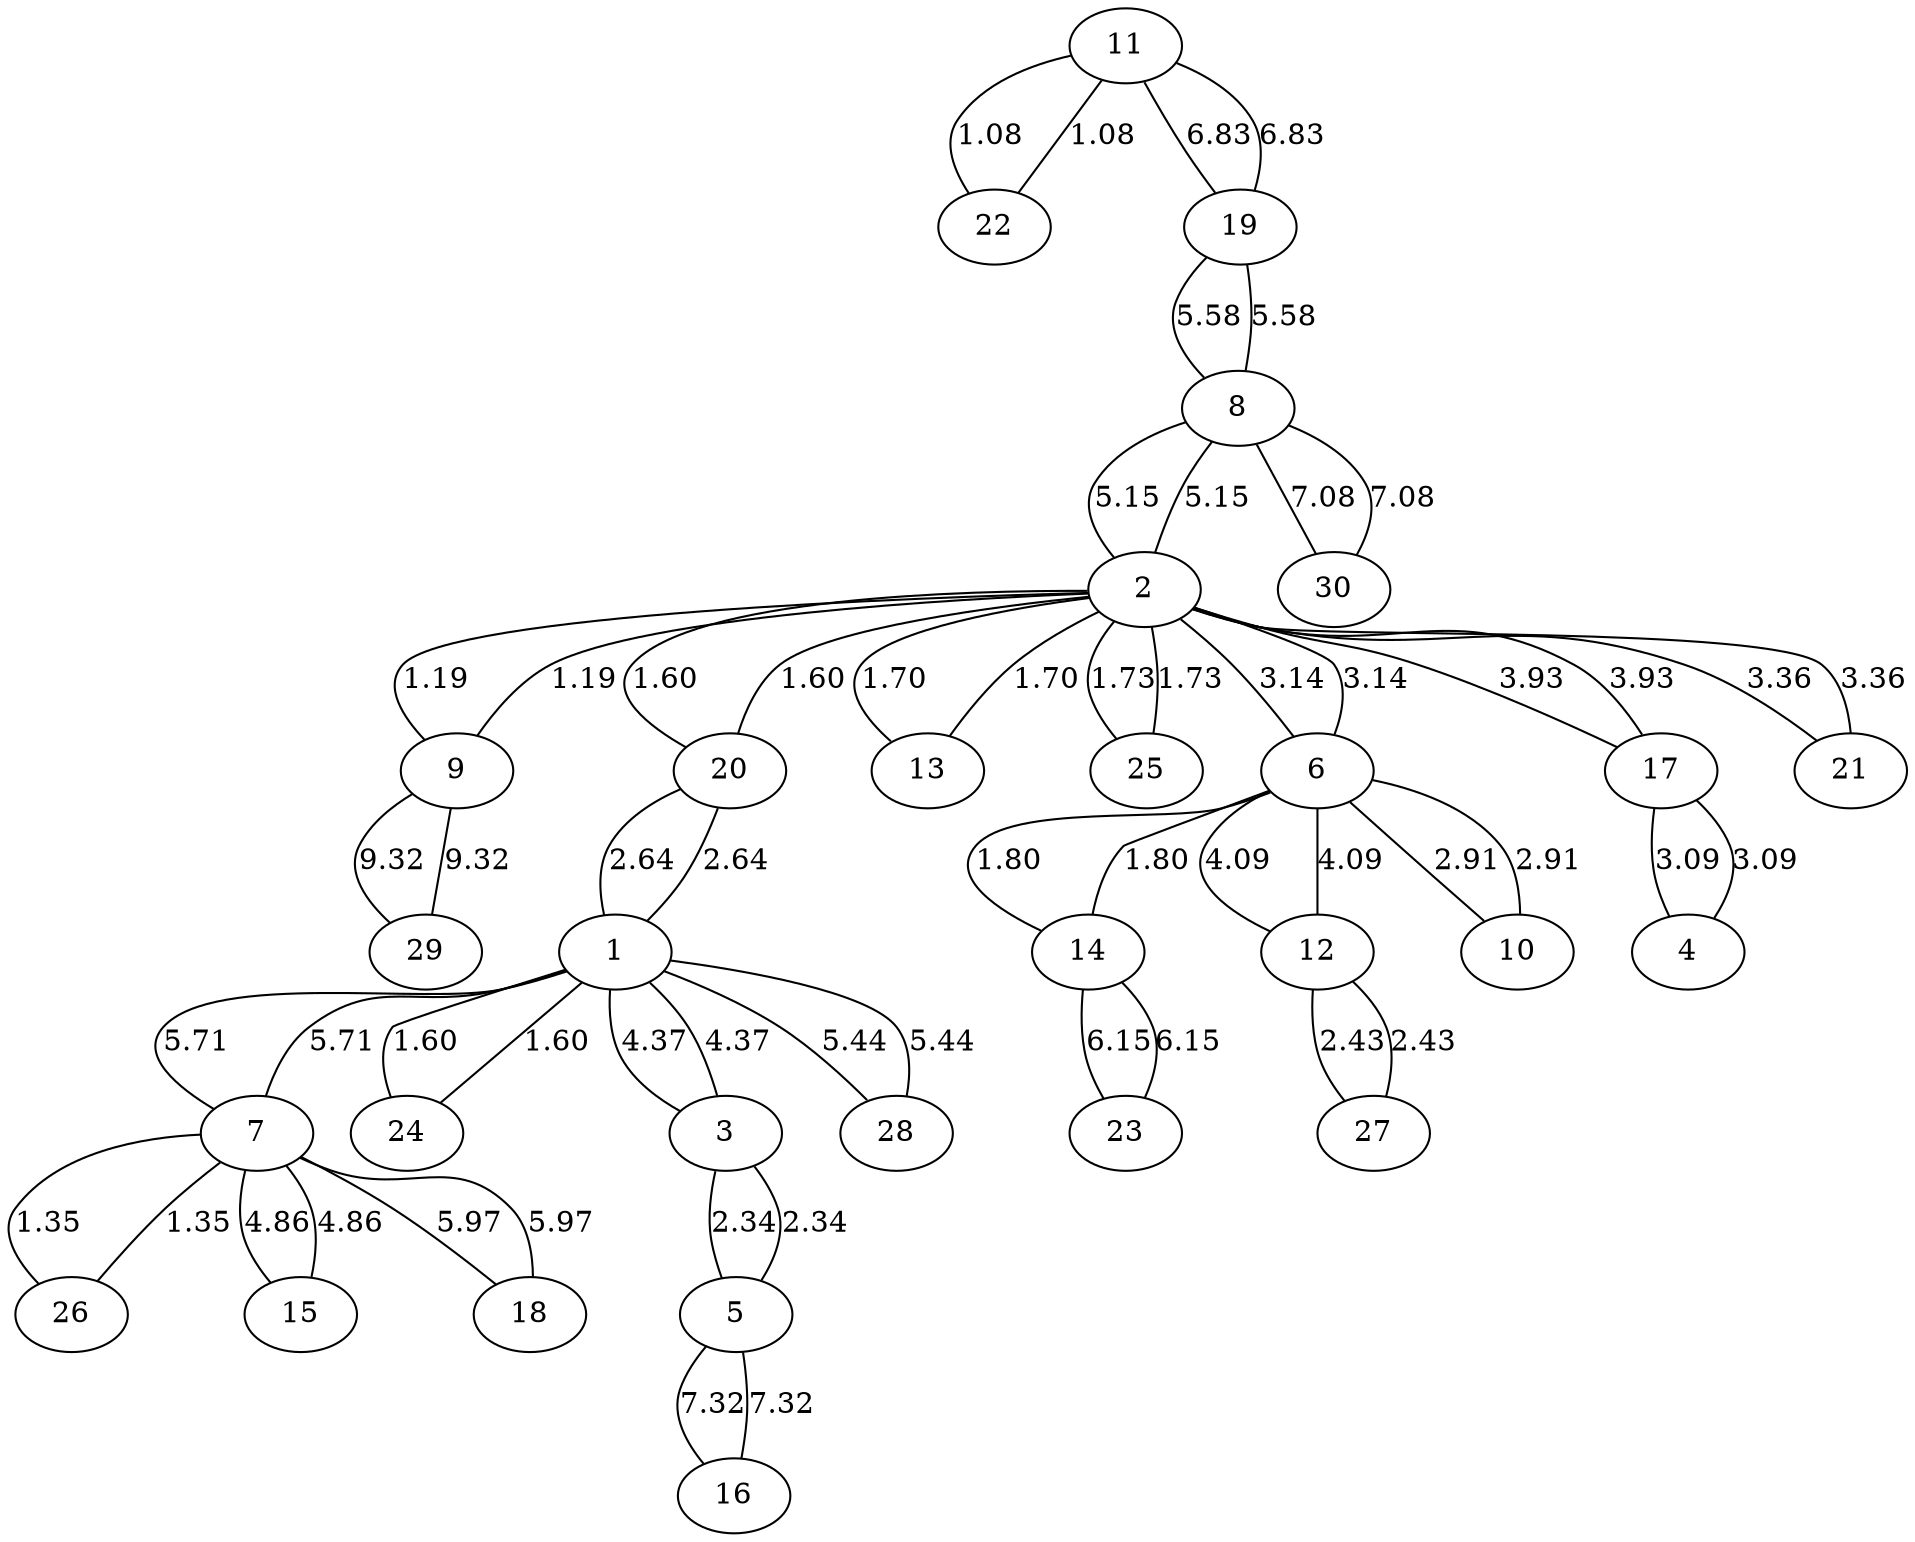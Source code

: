 graph sample {
11 -- 22 [label=1.08];
22 -- 11 [label=1.08];
2 -- 9 [label=1.19];
9 -- 2 [label=1.19];
7 -- 26 [label=1.35];
26 -- 7 [label=1.35];
1 -- 24 [label=1.60];
24 -- 1 [label=1.60];
2 -- 20 [label=1.60];
20 -- 2 [label=1.60];
2 -- 13 [label=1.70];
13 -- 2 [label=1.70];
2 -- 25 [label=1.73];
25 -- 2 [label=1.73];
6 -- 14 [label=1.80];
14 -- 6 [label=1.80];
3 -- 5 [label=2.34];
5 -- 3 [label=2.34];
12 -- 27 [label=2.43];
27 -- 12 [label=2.43];
1 -- 20 [label=2.64];
20 -- 1 [label=2.64];
6 -- 10 [label=2.91];
10 -- 6 [label=2.91];
4 -- 17 [label=3.09];
17 -- 4 [label=3.09];
2 -- 6 [label=3.14];
6 -- 2 [label=3.14];
2 -- 21 [label=3.36];
21 -- 2 [label=3.36];
2 -- 17 [label=3.93];
17 -- 2 [label=3.93];
6 -- 12 [label=4.09];
12 -- 6 [label=4.09];
1 -- 3 [label=4.37];
3 -- 1 [label=4.37];
7 -- 15 [label=4.86];
15 -- 7 [label=4.86];
2 -- 8 [label=5.15];
8 -- 2 [label=5.15];
1 -- 28 [label=5.44];
28 -- 1 [label=5.44];
8 -- 19 [label=5.58];
19 -- 8 [label=5.58];
1 -- 7 [label=5.71];
7 -- 1 [label=5.71];
7 -- 18 [label=5.97];
18 -- 7 [label=5.97];
14 -- 23 [label=6.15];
23 -- 14 [label=6.15];
11 -- 19 [label=6.83];
19 -- 11 [label=6.83];
8 -- 30 [label=7.08];
30 -- 8 [label=7.08];
5 -- 16 [label=7.32];
16 -- 5 [label=7.32];
9 -- 29 [label=9.32];
29 -- 9 [label=9.32];
}